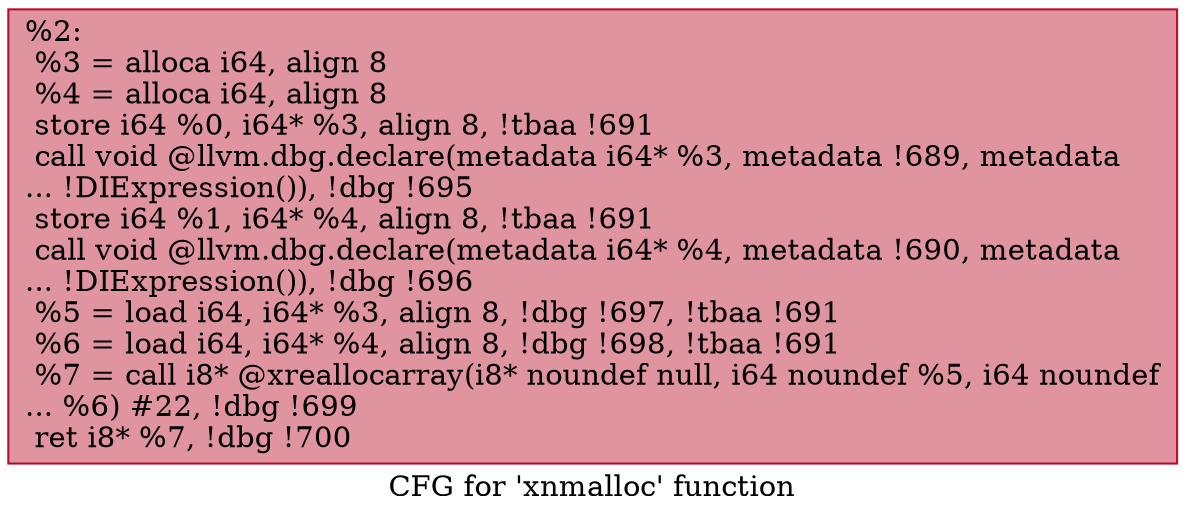 digraph "CFG for 'xnmalloc' function" {
	label="CFG for 'xnmalloc' function";

	Node0x67f170 [shape=record,color="#b70d28ff", style=filled, fillcolor="#b70d2870",label="{%2:\l  %3 = alloca i64, align 8\l  %4 = alloca i64, align 8\l  store i64 %0, i64* %3, align 8, !tbaa !691\l  call void @llvm.dbg.declare(metadata i64* %3, metadata !689, metadata\l... !DIExpression()), !dbg !695\l  store i64 %1, i64* %4, align 8, !tbaa !691\l  call void @llvm.dbg.declare(metadata i64* %4, metadata !690, metadata\l... !DIExpression()), !dbg !696\l  %5 = load i64, i64* %3, align 8, !dbg !697, !tbaa !691\l  %6 = load i64, i64* %4, align 8, !dbg !698, !tbaa !691\l  %7 = call i8* @xreallocarray(i8* noundef null, i64 noundef %5, i64 noundef\l... %6) #22, !dbg !699\l  ret i8* %7, !dbg !700\l}"];
}
